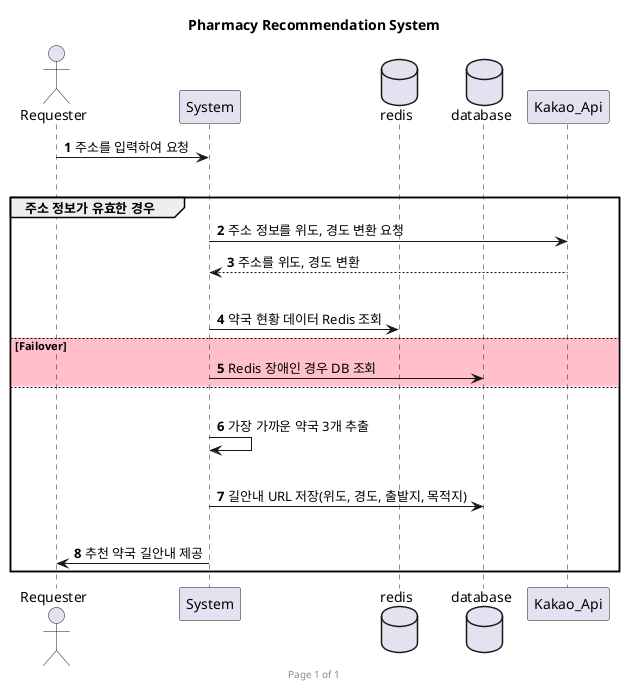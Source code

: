 @startuml
'https://plantuml.com/sequence-diagram

autonumber

actor Requester

participant System
database redis
database database
participant Kakao_Api

title Pharmacy Recommendation System
footer Page %page% of %lastpage%

skinparam responseMessageBelowArrow true

Requester -> System: 주소를 입력하여 요청

|||
group 주소 정보가 유효한 경우
    System -> Kakao_Api: 주소 정보를 위도, 경도 변환 요청
    Kakao_Api --> System: 주소를 위도, 경도 변환
|||
    System -> redis: 약국 현황 데이터 Redis 조회
    else #Pink Failover
        System -> database: Redis 장애인 경우 DB 조회
    else
|||
    System -> System: 가장 가까운 약국 3개 추출
|||
    System -> database: 길안내 URL 저장(위도, 경도, 출발지, 목적지)
|||
    System -> Requester: 추천 약국 길안내 제공
end

@enduml